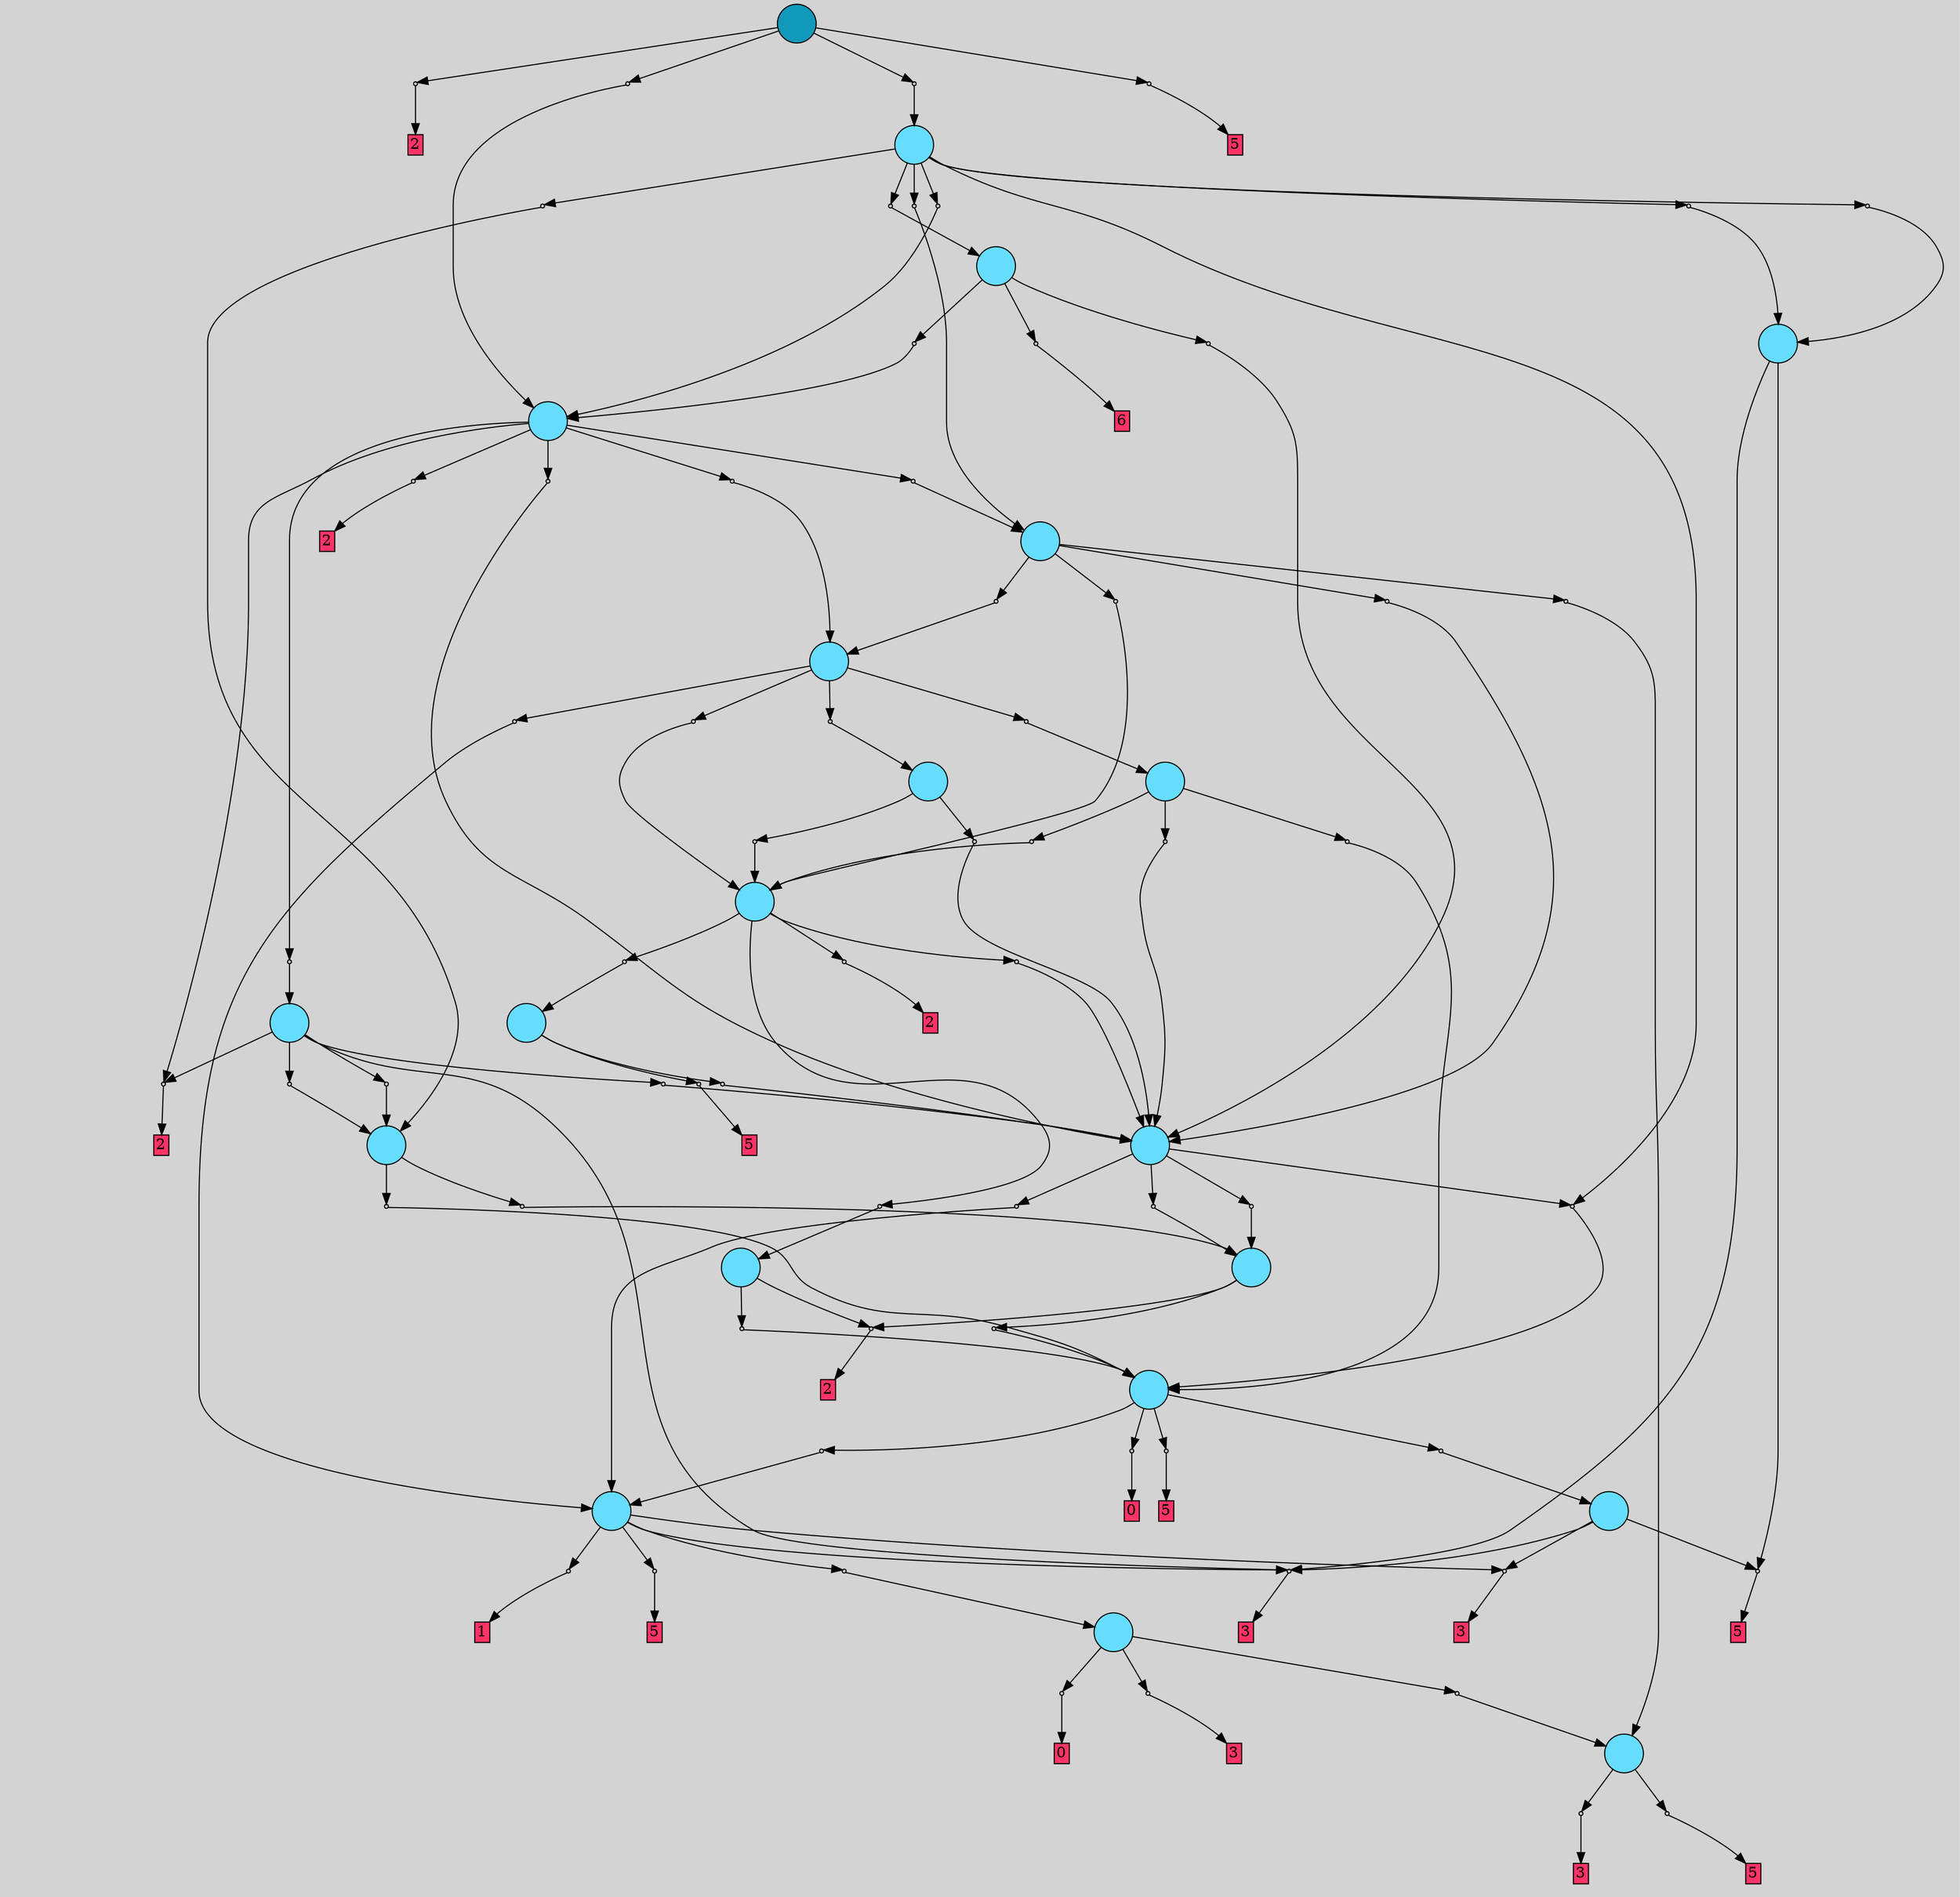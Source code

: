 // File exported with GEGELATI v1.3.1
// On the 2024-07-18 14:24:32
// With the File::TPGGraphDotExporter
digraph{
	graph[pad = "0.212, 0.055" bgcolor = lightgray]
	node[shape=circle style = filled label = ""]
		T0 [fillcolor="#66ddff"]
		T1 [fillcolor="#66ddff"]
		T2 [fillcolor="#66ddff"]
		T3 [fillcolor="#66ddff"]
		T4 [fillcolor="#66ddff"]
		T5 [fillcolor="#66ddff"]
		T6 [fillcolor="#66ddff"]
		T7 [fillcolor="#66ddff"]
		T8 [fillcolor="#66ddff"]
		T9 [fillcolor="#66ddff"]
		T10 [fillcolor="#66ddff"]
		T11 [fillcolor="#66ddff"]
		T12 [fillcolor="#66ddff"]
		T13 [fillcolor="#66ddff"]
		T14 [fillcolor="#66ddff"]
		T15 [fillcolor="#66ddff"]
		T16 [fillcolor="#66ddff"]
		T17 [fillcolor="#66ddff"]
		T18 [fillcolor="#66ddff"]
		T19 [fillcolor="#66ddff"]
		T20 [fillcolor="#1199bb"]
		P0 [fillcolor="#cccccc" shape=point] //
		I0 [shape=box style=invis label="7|0&2|5#2|2&#92;n"]
		P0 -> I0[style=invis]
		A0 [fillcolor="#ff3366" shape=box margin=0.03 width=0 height=0 label="3"]
		T0 -> P0 -> A0
		P1 [fillcolor="#cccccc" shape=point] //
		I1 [shape=box style=invis label="0|0&0|3#4|2&#92;n"]
		P1 -> I1[style=invis]
		A1 [fillcolor="#ff3366" shape=box margin=0.03 width=0 height=0 label="5"]
		T0 -> P1 -> A1
		P2 [fillcolor="#cccccc" shape=point] //
		I2 [shape=box style=invis label="4|0&2|4#2|7&#92;n"]
		P2 -> I2[style=invis]
		A2 [fillcolor="#ff3366" shape=box margin=0.03 width=0 height=0 label="3"]
		T1 -> P2 -> A2
		P3 [fillcolor="#cccccc" shape=point] //
		I3 [shape=box style=invis label="5|0&1|4#3|6&#92;n"]
		P3 -> I3[style=invis]
		A3 [fillcolor="#ff3366" shape=box margin=0.03 width=0 height=0 label="0"]
		T1 -> P3 -> A3
		P4 [fillcolor="#cccccc" shape=point] //
		I4 [shape=box style=invis label="4|0&1|4#2|7&#92;n"]
		P4 -> I4[style=invis]
		T1 -> P4 -> T0
		P5 [fillcolor="#cccccc" shape=point] //
		I5 [shape=box style=invis label=""]
		P5 -> I5[style=invis]
		A4 [fillcolor="#ff3366" shape=box margin=0.03 width=0 height=0 label="5"]
		T2 -> P5 -> A4
		P6 [fillcolor="#cccccc" shape=point] //
		I6 [shape=box style=invis label="2|3&2|0#2|2&#92;n3|0&2|0#0|3&#92;n"]
		P6 -> I6[style=invis]
		A5 [fillcolor="#ff3366" shape=box margin=0.03 width=0 height=0 label="3"]
		T2 -> P6 -> A5
		T3 -> P5
		T3 -> P6
		P7 [fillcolor="#cccccc" shape=point] //
		I7 [shape=box style=invis label="7|0&2|5#2|2&#92;n"]
		P7 -> I7[style=invis]
		A6 [fillcolor="#ff3366" shape=box margin=0.03 width=0 height=0 label="3"]
		T3 -> P7 -> A6
		P8 [fillcolor="#cccccc" shape=point] //
		I8 [shape=box style=invis label=""]
		P8 -> I8[style=invis]
		A7 [fillcolor="#ff3366" shape=box margin=0.03 width=0 height=0 label="5"]
		T4 -> P8 -> A7
		T4 -> P7
		P9 [fillcolor="#cccccc" shape=point] //
		I9 [shape=box style=invis label="2|0&1|4#3|6&#92;n"]
		P9 -> I9[style=invis]
		T4 -> P9 -> T1
		P10 [fillcolor="#cccccc" shape=point] //
		I10 [shape=box style=invis label="5|0&3|5#3|6&#92;n"]
		P10 -> I10[style=invis]
		A8 [fillcolor="#ff3366" shape=box margin=0.03 width=0 height=0 label="1"]
		T4 -> P10 -> A8
		T4 -> P6
		P11 [fillcolor="#cccccc" shape=point] //
		I11 [shape=box style=invis label="8|0&3|6#1|2&#92;n"]
		P11 -> I11[style=invis]
		A9 [fillcolor="#ff3366" shape=box margin=0.03 width=0 height=0 label="0"]
		T5 -> P11 -> A9
		P12 [fillcolor="#cccccc" shape=point] //
		I12 [shape=box style=invis label="7|0&2|7#2|3&#92;n"]
		P12 -> I12[style=invis]
		T5 -> P12 -> T4
		P13 [fillcolor="#cccccc" shape=point] //
		I13 [shape=box style=invis label="6|0&4|7#4|6&#92;n"]
		P13 -> I13[style=invis]
		T5 -> P13 -> T3
		P14 [fillcolor="#cccccc" shape=point] //
		I14 [shape=box style=invis label="0|0&0|3#2|2&#92;n"]
		P14 -> I14[style=invis]
		A10 [fillcolor="#ff3366" shape=box margin=0.03 width=0 height=0 label="5"]
		T5 -> P14 -> A10
		P15 [fillcolor="#cccccc" shape=point] //
		I15 [shape=box style=invis label="2|3&0|0#3|3&#92;n0|0&0|3#2|2&#92;n"]
		P15 -> I15[style=invis]
		A11 [fillcolor="#ff3366" shape=box margin=0.03 width=0 height=0 label="2"]
		T6 -> P15 -> A11
		P16 [fillcolor="#cccccc" shape=point] //
		I16 [shape=box style=invis label="7|0&4|1#3|5&#92;n"]
		P16 -> I16[style=invis]
		T6 -> P16 -> T5
		T7 -> P15
		P17 [fillcolor="#cccccc" shape=point] //
		I17 [shape=box style=invis label="7|0&4|1#3|5&#92;n"]
		P17 -> I17[style=invis]
		T7 -> P17 -> T5
		P18 [fillcolor="#cccccc" shape=point] //
		I18 [shape=box style=invis label="0|0&4|1#3|5&#92;n"]
		P18 -> I18[style=invis]
		T8 -> P18 -> T5
		P19 [fillcolor="#cccccc" shape=point] //
		I19 [shape=box style=invis label="1|0&3|6#4|1&#92;n"]
		P19 -> I19[style=invis]
		T8 -> P19 -> T7
		P20 [fillcolor="#cccccc" shape=point] //
		I20 [shape=box style=invis label="8|1&2|7#0|1&#92;n3|0&1|3#0|1&#92;n"]
		P20 -> I20[style=invis]
		T8 -> P20 -> T4
		P21 [fillcolor="#cccccc" shape=point] //
		I21 [shape=box style=invis label="0|0&4|7#1|6&#92;n"]
		P21 -> I21[style=invis]
		T8 -> P21 -> T7
		P22 [fillcolor="#cccccc" shape=point] //
		I22 [shape=box style=invis label="1|0&3|5#4|0&#92;n"]
		P22 -> I22[style=invis]
		T9 -> P22 -> T7
		P23 [fillcolor="#cccccc" shape=point] //
		I23 [shape=box style=invis label="4|0&4|1#3|5&#92;n"]
		P23 -> I23[style=invis]
		T9 -> P23 -> T5
		P24 [fillcolor="#cccccc" shape=point] //
		I24 [shape=box style=invis label="1|0&3|6#4|0&#92;n"]
		P24 -> I24[style=invis]
		T10 -> P24 -> T8
		P25 [fillcolor="#cccccc" shape=point] //
		I25 [shape=box style=invis label="4|0&3|5#2|7&#92;n"]
		P25 -> I25[style=invis]
		A12 [fillcolor="#ff3366" shape=box margin=0.03 width=0 height=0 label="5"]
		T10 -> P25 -> A12
		P26 [fillcolor="#cccccc" shape=point] //
		I26 [shape=box style=invis label="4|0&1|6#1|0&#92;n"]
		P26 -> I26[style=invis]
		T11 -> P26 -> T6
		P27 [fillcolor="#cccccc" shape=point] //
		I27 [shape=box style=invis label="5|6&0|6#4|7&#92;n1|0&0|6#4|0&#92;n"]
		P27 -> I27[style=invis]
		T11 -> P27 -> T10
		P28 [fillcolor="#cccccc" shape=point] //
		I28 [shape=box style=invis label="0|0&0|3#2|2&#92;n"]
		P28 -> I28[style=invis]
		A13 [fillcolor="#ff3366" shape=box margin=0.03 width=0 height=0 label="2"]
		T11 -> P28 -> A13
		P29 [fillcolor="#cccccc" shape=point] //
		I29 [shape=box style=invis label="1|0&3|6#4|0&#92;n"]
		P29 -> I29[style=invis]
		T11 -> P29 -> T8
		P30 [fillcolor="#cccccc" shape=point] //
		I30 [shape=box style=invis label="0|0&4|0#3|1&#92;n"]
		P30 -> I30[style=invis]
		T12 -> P30 -> T5
		P31 [fillcolor="#cccccc" shape=point] //
		I31 [shape=box style=invis label="1|0&3|6#4|0&#92;n"]
		P31 -> I31[style=invis]
		T12 -> P31 -> T8
		P32 [fillcolor="#cccccc" shape=point] //
		I32 [shape=box style=invis label="0|0&4|2#2|5&#92;n"]
		P32 -> I32[style=invis]
		T12 -> P32 -> T11
		P33 [fillcolor="#cccccc" shape=point] //
		I33 [shape=box style=invis label="2|0&1|5#2|4&#92;n"]
		P33 -> I33[style=invis]
		T13 -> P33 -> T8
		P34 [fillcolor="#cccccc" shape=point] //
		I34 [shape=box style=invis label="0|0&4|2#2|5&#92;n"]
		P34 -> I34[style=invis]
		T13 -> P34 -> T11
		P35 [fillcolor="#cccccc" shape=point] //
		I35 [shape=box style=invis label="0|0&4|7#0|4&#92;n"]
		P35 -> I35[style=invis]
		T14 -> P35 -> T4
		P36 [fillcolor="#cccccc" shape=point] //
		I36 [shape=box style=invis label="2|0&1|5#2|1&#92;n"]
		P36 -> I36[style=invis]
		T14 -> P36 -> T13
		P37 [fillcolor="#cccccc" shape=point] //
		I37 [shape=box style=invis label="0|0&4|2#4|5&#92;n"]
		P37 -> I37[style=invis]
		T14 -> P37 -> T11
		P38 [fillcolor="#cccccc" shape=point] //
		I38 [shape=box style=invis label="0|0&4|1#1|4&#92;n"]
		P38 -> I38[style=invis]
		T14 -> P38 -> T12
		P39 [fillcolor="#cccccc" shape=point] //
		I39 [shape=box style=invis label="7|0&4|2#2|5&#92;n"]
		P39 -> I39[style=invis]
		T15 -> P39 -> T11
		P40 [fillcolor="#cccccc" shape=point] //
		I40 [shape=box style=invis label="3|0&2|0#0|3&#92;n"]
		P40 -> I40[style=invis]
		T15 -> P40 -> T14
		P41 [fillcolor="#cccccc" shape=point] //
		I41 [shape=box style=invis label="4|0&2|4#2|7&#92;n"]
		P41 -> I41[style=invis]
		T15 -> P41 -> T0
		P42 [fillcolor="#cccccc" shape=point] //
		I42 [shape=box style=invis label="2|0&4|1#1|7&#92;n"]
		P42 -> I42[style=invis]
		T15 -> P42 -> T8
		P43 [fillcolor="#cccccc" shape=point] //
		I43 [shape=box style=invis label="1|4&4|6#0|4&#92;n7|0&0|4#2|6&#92;n"]
		P43 -> I43[style=invis]
		T16 -> P43 -> T9
		P44 [fillcolor="#cccccc" shape=point] //
		I44 [shape=box style=invis label="0|0&2|7#2|3&#92;n"]
		P44 -> I44[style=invis]
		T16 -> P44 -> T9
		T16 -> P6
		P45 [fillcolor="#cccccc" shape=point] //
		I45 [shape=box style=invis label="3|0&2|6#2|5&#92;n"]
		P45 -> I45[style=invis]
		A14 [fillcolor="#ff3366" shape=box margin=0.03 width=0 height=0 label="2"]
		T16 -> P45 -> A14
		P46 [fillcolor="#cccccc" shape=point] //
		I46 [shape=box style=invis label="2|0&1|3#2|4&#92;n"]
		P46 -> I46[style=invis]
		T16 -> P46 -> T8
		P47 [fillcolor="#cccccc" shape=point] //
		I47 [shape=box style=invis label="3|0&1|6#0|0&#92;n"]
		P47 -> I47[style=invis]
		T17 -> P47 -> T15
		P48 [fillcolor="#cccccc" shape=point] //
		I48 [shape=box style=invis label="2|0&1|3#2|4&#92;n"]
		P48 -> I48[style=invis]
		T17 -> P48 -> T8
		P49 [fillcolor="#cccccc" shape=point] //
		I49 [shape=box style=invis label="3|0&2|0#0|3&#92;n"]
		P49 -> I49[style=invis]
		T17 -> P49 -> T14
		P50 [fillcolor="#cccccc" shape=point] //
		I50 [shape=box style=invis label="3|0&2|3#2|7&#92;n"]
		P50 -> I50[style=invis]
		A15 [fillcolor="#ff3366" shape=box margin=0.03 width=0 height=0 label="2"]
		T17 -> P50 -> A15
		P51 [fillcolor="#cccccc" shape=point] //
		I51 [shape=box style=invis label="0|0&4|7#2|6&#92;n"]
		P51 -> I51[style=invis]
		T17 -> P51 -> T16
		T17 -> P45
		P52 [fillcolor="#cccccc" shape=point] //
		I52 [shape=box style=invis label="0|0&4|7#2|6&#92;n"]
		P52 -> I52[style=invis]
		T18 -> P52 -> T17
		P53 [fillcolor="#cccccc" shape=point] //
		I53 [shape=box style=invis label="3|0&2|6#2|5&#92;n"]
		P53 -> I53[style=invis]
		A16 [fillcolor="#ff3366" shape=box margin=0.03 width=0 height=0 label="6"]
		T18 -> P53 -> A16
		P54 [fillcolor="#cccccc" shape=point] //
		I54 [shape=box style=invis label="2|0&1|3#2|4&#92;n"]
		P54 -> I54[style=invis]
		T18 -> P54 -> T8
		P55 [fillcolor="#cccccc" shape=point] //
		I55 [shape=box style=invis label="1|0&3|4#4|0&#92;n"]
		P55 -> I55[style=invis]
		T19 -> P55 -> T17
		P56 [fillcolor="#cccccc" shape=point] //
		I56 [shape=box style=invis label="3|0&2|6#2|5&#92;n"]
		P56 -> I56[style=invis]
		T19 -> P56 -> T2
		P57 [fillcolor="#cccccc" shape=point] //
		I57 [shape=box style=invis label="2|0&2|2#1|6&#92;n"]
		P57 -> I57[style=invis]
		T19 -> P57 -> T9
		T19 -> P18
		P58 [fillcolor="#cccccc" shape=point] //
		I58 [shape=box style=invis label="3|0&1|6#0|0&#92;n"]
		P58 -> I58[style=invis]
		T19 -> P58 -> T15
		P59 [fillcolor="#cccccc" shape=point] //
		I59 [shape=box style=invis label="2|0&1|1#3|2&#92;n"]
		P59 -> I59[style=invis]
		T19 -> P59 -> T18
		P60 [fillcolor="#cccccc" shape=point] //
		I60 [shape=box style=invis label="3|0&3|6#2|5&#92;n"]
		P60 -> I60[style=invis]
		T19 -> P60 -> T2
		P61 [fillcolor="#cccccc" shape=point] //
		I61 [shape=box style=invis label="1|0&4|4#4|4&#92;n"]
		P61 -> I61[style=invis]
		A17 [fillcolor="#ff3366" shape=box margin=0.03 width=0 height=0 label="2"]
		T20 -> P61 -> A17
		P62 [fillcolor="#cccccc" shape=point] //
		I62 [shape=box style=invis label="0|1&4|6#4|2&#92;n1|0&0|1#2|2&#92;n"]
		P62 -> I62[style=invis]
		T20 -> P62 -> T17
		P63 [fillcolor="#cccccc" shape=point] //
		I63 [shape=box style=invis label="0|0&4|1#3|5&#92;n"]
		P63 -> I63[style=invis]
		T20 -> P63 -> T19
		P64 [fillcolor="#cccccc" shape=point] //
		I64 [shape=box style=invis label="1|0&2|0#4|4&#92;n"]
		P64 -> I64[style=invis]
		A18 [fillcolor="#ff3366" shape=box margin=0.03 width=0 height=0 label="5"]
		T20 -> P64 -> A18
		{ rank= same T20 }
}
